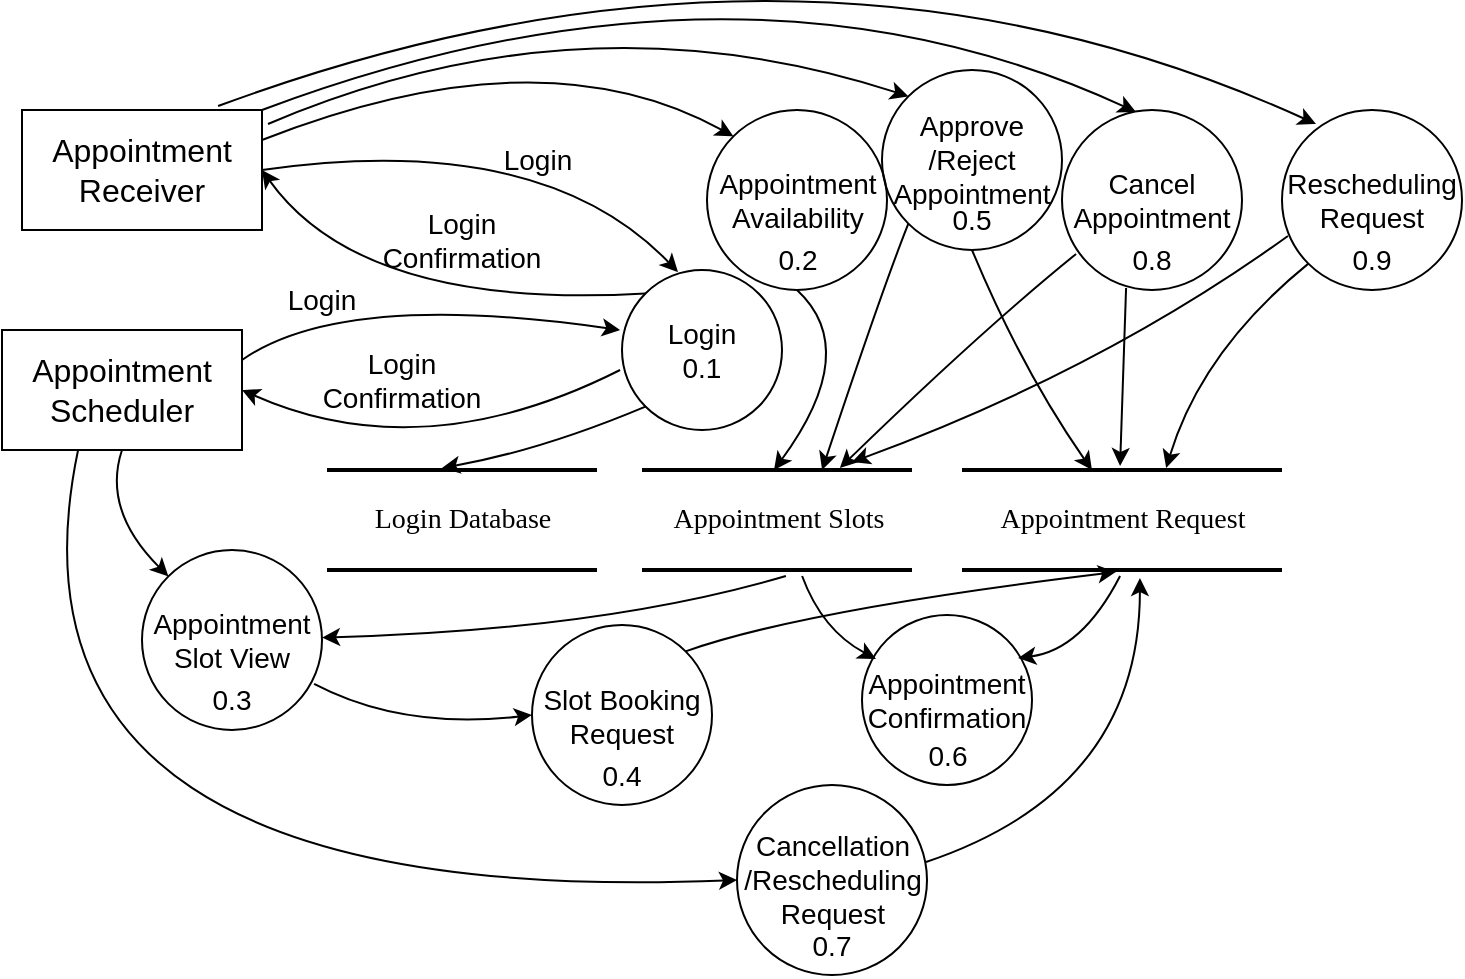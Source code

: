 <mxfile version="20.5.3" type="github">
  <diagram name="Page-1" id="b520641d-4fe3-3701-9064-5fc419738815">
    <mxGraphModel dx="1038" dy="564" grid="1" gridSize="10" guides="1" tooltips="1" connect="1" arrows="1" fold="1" page="1" pageScale="1" pageWidth="1100" pageHeight="850" background="none" math="0" shadow="0">
      <root>
        <mxCell id="0" />
        <mxCell id="1" parent="0" />
        <mxCell id="i_WOiG4FeXk5FNqNEXf6-2" value="Appointment Scheduler" style="rounded=0;whiteSpace=wrap;html=1;fontSize=16;fillColor=none;" vertex="1" parent="1">
          <mxGeometry x="60" y="290" width="120" height="60" as="geometry" />
        </mxCell>
        <mxCell id="i_WOiG4FeXk5FNqNEXf6-3" value="" style="curved=1;endArrow=classic;html=1;rounded=0;fontSize=14;exitX=1;exitY=0.25;exitDx=0;exitDy=0;entryX=-0.012;entryY=0.375;entryDx=0;entryDy=0;entryPerimeter=0;" edge="1" parent="1" source="i_WOiG4FeXk5FNqNEXf6-2" target="i_WOiG4FeXk5FNqNEXf6-4">
          <mxGeometry width="50" height="50" relative="1" as="geometry">
            <mxPoint x="180" y="334.645" as="sourcePoint" />
            <mxPoint x="300" y="340" as="targetPoint" />
            <Array as="points">
              <mxPoint x="230" y="270" />
            </Array>
          </mxGeometry>
        </mxCell>
        <mxCell id="i_WOiG4FeXk5FNqNEXf6-4" value="&lt;div&gt;Login&lt;/div&gt;&lt;div&gt;0.1&lt;br&gt;&lt;/div&gt;" style="ellipse;whiteSpace=wrap;html=1;aspect=fixed;fillColor=none;fontSize=14;" vertex="1" parent="1">
          <mxGeometry x="370" y="260" width="80" height="80" as="geometry" />
        </mxCell>
        <mxCell id="i_WOiG4FeXk5FNqNEXf6-5" value="" style="curved=1;endArrow=classic;html=1;rounded=0;fontSize=14;exitX=-0.012;exitY=0.625;exitDx=0;exitDy=0;entryX=1;entryY=0.5;entryDx=0;entryDy=0;exitPerimeter=0;" edge="1" parent="1" source="i_WOiG4FeXk5FNqNEXf6-4" target="i_WOiG4FeXk5FNqNEXf6-2">
          <mxGeometry width="50" height="50" relative="1" as="geometry">
            <mxPoint x="300.0" y="365" as="sourcePoint" />
            <mxPoint x="170.96" y="350" as="targetPoint" />
            <Array as="points">
              <mxPoint x="270" y="360" />
            </Array>
          </mxGeometry>
        </mxCell>
        <mxCell id="i_WOiG4FeXk5FNqNEXf6-6" value="Login Database" style="html=1;rounded=0;shadow=0;comic=0;labelBackgroundColor=none;strokeWidth=2;fontFamily=Verdana;fontSize=14;align=center;shape=mxgraph.ios7ui.horLines;fillColor=none;" vertex="1" parent="1">
          <mxGeometry x="222.5" y="360" width="135" height="50" as="geometry" />
        </mxCell>
        <mxCell id="i_WOiG4FeXk5FNqNEXf6-8" value="" style="curved=1;endArrow=classic;html=1;rounded=0;fontSize=14;entryX=0.426;entryY=-0.02;entryDx=0;entryDy=0;entryPerimeter=0;exitX=0;exitY=1;exitDx=0;exitDy=0;" edge="1" parent="1" source="i_WOiG4FeXk5FNqNEXf6-4" target="i_WOiG4FeXk5FNqNEXf6-6">
          <mxGeometry width="50" height="50" relative="1" as="geometry">
            <mxPoint x="370" y="370" as="sourcePoint" />
            <mxPoint x="624.645" y="390" as="targetPoint" />
            <Array as="points">
              <mxPoint x="330" y="350" />
            </Array>
          </mxGeometry>
        </mxCell>
        <mxCell id="i_WOiG4FeXk5FNqNEXf6-9" value="" style="curved=1;endArrow=classic;html=1;rounded=0;fontSize=14;exitX=1;exitY=0.25;exitDx=0;exitDy=0;entryX=0;entryY=0;entryDx=0;entryDy=0;" edge="1" parent="1" source="i_WOiG4FeXk5FNqNEXf6-13" target="i_WOiG4FeXk5FNqNEXf6-18">
          <mxGeometry width="50" height="50" relative="1" as="geometry">
            <mxPoint x="340" y="180" as="sourcePoint" />
            <mxPoint x="330" y="130" as="targetPoint" />
            <Array as="points">
              <mxPoint x="330" y="140" />
            </Array>
          </mxGeometry>
        </mxCell>
        <mxCell id="i_WOiG4FeXk5FNqNEXf6-10" value="Login" style="text;html=1;strokeColor=none;fillColor=none;align=center;verticalAlign=middle;whiteSpace=wrap;rounded=0;fontSize=14;" vertex="1" parent="1">
          <mxGeometry x="190" y="260" width="60" height="30" as="geometry" />
        </mxCell>
        <mxCell id="i_WOiG4FeXk5FNqNEXf6-12" value="Login Confirmation" style="text;html=1;strokeColor=none;fillColor=none;align=center;verticalAlign=middle;whiteSpace=wrap;rounded=0;fontSize=14;" vertex="1" parent="1">
          <mxGeometry x="220" y="300" width="80" height="30" as="geometry" />
        </mxCell>
        <mxCell id="i_WOiG4FeXk5FNqNEXf6-13" value="Appointment Receiver" style="rounded=0;whiteSpace=wrap;html=1;fontSize=16;fillColor=none;" vertex="1" parent="1">
          <mxGeometry x="70" y="180" width="120" height="60" as="geometry" />
        </mxCell>
        <mxCell id="i_WOiG4FeXk5FNqNEXf6-14" value="" style="curved=1;endArrow=classic;html=1;rounded=0;fontSize=14;exitX=1;exitY=0.5;exitDx=0;exitDy=0;entryX=0.35;entryY=0.013;entryDx=0;entryDy=0;entryPerimeter=0;" edge="1" parent="1" source="i_WOiG4FeXk5FNqNEXf6-13" target="i_WOiG4FeXk5FNqNEXf6-4">
          <mxGeometry width="50" height="50" relative="1" as="geometry">
            <mxPoint x="170" y="235" as="sourcePoint" />
            <mxPoint x="309.04" y="240" as="targetPoint" />
            <Array as="points">
              <mxPoint x="330" y="190" />
            </Array>
          </mxGeometry>
        </mxCell>
        <mxCell id="i_WOiG4FeXk5FNqNEXf6-16" value="" style="curved=1;endArrow=classic;html=1;rounded=0;fontSize=14;exitX=0;exitY=0;exitDx=0;exitDy=0;entryX=1;entryY=0.5;entryDx=0;entryDy=0;" edge="1" parent="1" source="i_WOiG4FeXk5FNqNEXf6-4" target="i_WOiG4FeXk5FNqNEXf6-13">
          <mxGeometry width="50" height="50" relative="1" as="geometry">
            <mxPoint x="360" y="310" as="sourcePoint" />
            <mxPoint x="180" y="245" as="targetPoint" />
            <Array as="points">
              <mxPoint x="240" y="280" />
            </Array>
          </mxGeometry>
        </mxCell>
        <mxCell id="i_WOiG4FeXk5FNqNEXf6-17" value="Appointment Slots" style="html=1;rounded=0;shadow=0;comic=0;labelBackgroundColor=none;strokeWidth=2;fontFamily=Verdana;fontSize=14;align=center;shape=mxgraph.ios7ui.horLines;fillColor=none;" vertex="1" parent="1">
          <mxGeometry x="380" y="360" width="135" height="50" as="geometry" />
        </mxCell>
        <mxCell id="i_WOiG4FeXk5FNqNEXf6-18" value="&lt;div&gt;Appointment&lt;/div&gt;&lt;div&gt;Availability&lt;br&gt;&lt;/div&gt;" style="ellipse;whiteSpace=wrap;html=1;aspect=fixed;fillColor=none;fontSize=14;" vertex="1" parent="1">
          <mxGeometry x="412.5" y="180" width="90" height="90" as="geometry" />
        </mxCell>
        <mxCell id="i_WOiG4FeXk5FNqNEXf6-19" value="Login" style="text;html=1;strokeColor=none;fillColor=none;align=center;verticalAlign=middle;whiteSpace=wrap;rounded=0;fontSize=14;" vertex="1" parent="1">
          <mxGeometry x="297.5" y="190" width="60" height="30" as="geometry" />
        </mxCell>
        <mxCell id="i_WOiG4FeXk5FNqNEXf6-20" value="Login Confirmation" style="text;html=1;strokeColor=none;fillColor=none;align=center;verticalAlign=middle;whiteSpace=wrap;rounded=0;fontSize=14;" vertex="1" parent="1">
          <mxGeometry x="250" y="230" width="80" height="30" as="geometry" />
        </mxCell>
        <mxCell id="i_WOiG4FeXk5FNqNEXf6-22" value="0.2" style="text;html=1;strokeColor=none;fillColor=none;align=center;verticalAlign=middle;whiteSpace=wrap;rounded=0;fontSize=14;" vertex="1" parent="1">
          <mxGeometry x="427.5" y="240" width="60" height="30" as="geometry" />
        </mxCell>
        <mxCell id="i_WOiG4FeXk5FNqNEXf6-23" value="" style="curved=1;endArrow=classic;html=1;rounded=0;fontSize=14;exitX=0.5;exitY=1;exitDx=0;exitDy=0;entryX=0.489;entryY=0;entryDx=0;entryDy=0;entryPerimeter=0;" edge="1" parent="1" source="i_WOiG4FeXk5FNqNEXf6-18" target="i_WOiG4FeXk5FNqNEXf6-17">
          <mxGeometry width="50" height="50" relative="1" as="geometry">
            <mxPoint x="560" y="270" as="sourcePoint" />
            <mxPoint x="748" y="341.04" as="targetPoint" />
            <Array as="points">
              <mxPoint x="490" y="300" />
            </Array>
          </mxGeometry>
        </mxCell>
        <mxCell id="i_WOiG4FeXk5FNqNEXf6-24" value="&lt;div&gt;Appointment&lt;/div&gt;&lt;div&gt;Slot View&lt;br&gt;&lt;/div&gt;" style="ellipse;whiteSpace=wrap;html=1;aspect=fixed;fillColor=none;fontSize=14;" vertex="1" parent="1">
          <mxGeometry x="130" y="400" width="90" height="90" as="geometry" />
        </mxCell>
        <mxCell id="i_WOiG4FeXk5FNqNEXf6-25" value="0.3" style="text;html=1;strokeColor=none;fillColor=none;align=center;verticalAlign=middle;whiteSpace=wrap;rounded=0;fontSize=14;" vertex="1" parent="1">
          <mxGeometry x="145" y="460" width="60" height="30" as="geometry" />
        </mxCell>
        <mxCell id="i_WOiG4FeXk5FNqNEXf6-26" value="" style="curved=1;endArrow=classic;html=1;rounded=0;fontSize=14;exitX=0.5;exitY=1;exitDx=0;exitDy=0;entryX=0;entryY=0;entryDx=0;entryDy=0;" edge="1" parent="1" source="i_WOiG4FeXk5FNqNEXf6-2" target="i_WOiG4FeXk5FNqNEXf6-24">
          <mxGeometry width="50" height="50" relative="1" as="geometry">
            <mxPoint x="65.36" y="474.645" as="sourcePoint" />
            <mxPoint x="250.005" y="440" as="targetPoint" />
            <Array as="points">
              <mxPoint x="110" y="380" />
            </Array>
          </mxGeometry>
        </mxCell>
        <mxCell id="i_WOiG4FeXk5FNqNEXf6-27" value="" style="curved=1;endArrow=classic;html=1;rounded=0;fontSize=14;exitX=0.533;exitY=1.06;exitDx=0;exitDy=0;exitPerimeter=0;" edge="1" parent="1" source="i_WOiG4FeXk5FNqNEXf6-17" target="i_WOiG4FeXk5FNqNEXf6-24">
          <mxGeometry width="50" height="50" relative="1" as="geometry">
            <mxPoint x="451.716" y="591.716" as="sourcePoint" />
            <mxPoint x="280" y="510" as="targetPoint" />
            <Array as="points">
              <mxPoint x="360" y="440" />
            </Array>
          </mxGeometry>
        </mxCell>
        <mxCell id="i_WOiG4FeXk5FNqNEXf6-28" value="&lt;div&gt;Slot Booking Request&lt;br&gt;&lt;/div&gt;" style="ellipse;whiteSpace=wrap;html=1;aspect=fixed;fillColor=none;fontSize=14;" vertex="1" parent="1">
          <mxGeometry x="325" y="437.5" width="90" height="90" as="geometry" />
        </mxCell>
        <mxCell id="i_WOiG4FeXk5FNqNEXf6-29" value="" style="curved=1;endArrow=classic;html=1;rounded=0;fontSize=14;exitX=0.956;exitY=0.744;exitDx=0;exitDy=0;entryX=0;entryY=0.5;entryDx=0;entryDy=0;exitPerimeter=0;" edge="1" parent="1" source="i_WOiG4FeXk5FNqNEXf6-24" target="i_WOiG4FeXk5FNqNEXf6-28">
          <mxGeometry width="50" height="50" relative="1" as="geometry">
            <mxPoint x="280" y="490" as="sourcePoint" />
            <mxPoint x="291.98" y="567" as="targetPoint" />
            <Array as="points">
              <mxPoint x="260" y="490" />
            </Array>
          </mxGeometry>
        </mxCell>
        <mxCell id="i_WOiG4FeXk5FNqNEXf6-30" value="Appointment Request" style="html=1;rounded=0;shadow=0;comic=0;labelBackgroundColor=none;strokeWidth=2;fontFamily=Verdana;fontSize=14;align=center;shape=mxgraph.ios7ui.horLines;fillColor=none;" vertex="1" parent="1">
          <mxGeometry x="540" y="360" width="160" height="50" as="geometry" />
        </mxCell>
        <mxCell id="i_WOiG4FeXk5FNqNEXf6-31" value="" style="curved=1;endArrow=classic;html=1;rounded=0;fontSize=14;exitX=1;exitY=0;exitDx=0;exitDy=0;entryX=0.481;entryY=1.02;entryDx=0;entryDy=0;entryPerimeter=0;" edge="1" parent="1" source="i_WOiG4FeXk5FNqNEXf6-28" target="i_WOiG4FeXk5FNqNEXf6-30">
          <mxGeometry width="50" height="50" relative="1" as="geometry">
            <mxPoint x="456" y="476.96" as="sourcePoint" />
            <mxPoint x="549.96" y="505" as="targetPoint" />
            <Array as="points">
              <mxPoint x="460" y="430" />
            </Array>
          </mxGeometry>
        </mxCell>
        <mxCell id="i_WOiG4FeXk5FNqNEXf6-32" value="0.4" style="text;html=1;strokeColor=none;fillColor=none;align=center;verticalAlign=middle;whiteSpace=wrap;rounded=0;fontSize=14;" vertex="1" parent="1">
          <mxGeometry x="340" y="497.5" width="60" height="30" as="geometry" />
        </mxCell>
        <mxCell id="i_WOiG4FeXk5FNqNEXf6-33" value="&lt;div&gt;Approve&lt;/div&gt;&lt;div&gt;/Reject&lt;br&gt;&lt;/div&gt;&lt;div&gt;Appointment&lt;/div&gt;" style="ellipse;whiteSpace=wrap;html=1;aspect=fixed;fillColor=none;fontSize=14;" vertex="1" parent="1">
          <mxGeometry x="500" y="160" width="90" height="90" as="geometry" />
        </mxCell>
        <mxCell id="i_WOiG4FeXk5FNqNEXf6-34" value="" style="curved=1;endArrow=classic;html=1;rounded=0;fontSize=14;exitX=1.025;exitY=0.117;exitDx=0;exitDy=0;entryX=0;entryY=0;entryDx=0;entryDy=0;exitPerimeter=0;" edge="1" parent="1" source="i_WOiG4FeXk5FNqNEXf6-13" target="i_WOiG4FeXk5FNqNEXf6-33">
          <mxGeometry width="50" height="50" relative="1" as="geometry">
            <mxPoint x="191.82" y="165" as="sourcePoint" />
            <mxPoint x="680" y="120" as="targetPoint" />
            <Array as="points">
              <mxPoint x="350" y="120" />
            </Array>
          </mxGeometry>
        </mxCell>
        <mxCell id="i_WOiG4FeXk5FNqNEXf6-35" value="0.5" style="text;html=1;strokeColor=none;fillColor=none;align=center;verticalAlign=middle;whiteSpace=wrap;rounded=0;fontSize=14;" vertex="1" parent="1">
          <mxGeometry x="515" y="220" width="60" height="30" as="geometry" />
        </mxCell>
        <mxCell id="i_WOiG4FeXk5FNqNEXf6-36" value="" style="curved=1;endArrow=classic;html=1;rounded=0;fontSize=14;exitX=0.5;exitY=1;exitDx=0;exitDy=0;entryX=0.406;entryY=0;entryDx=0;entryDy=0;entryPerimeter=0;" edge="1" parent="1" source="i_WOiG4FeXk5FNqNEXf6-33" target="i_WOiG4FeXk5FNqNEXf6-30">
          <mxGeometry width="50" height="50" relative="1" as="geometry">
            <mxPoint x="598.98" y="250" as="sourcePoint" />
            <mxPoint x="569.995" y="355" as="targetPoint" />
            <Array as="points">
              <mxPoint x="570" y="310" />
            </Array>
          </mxGeometry>
        </mxCell>
        <mxCell id="i_WOiG4FeXk5FNqNEXf6-37" value="" style="curved=1;endArrow=classic;html=1;rounded=0;fontSize=14;exitX=0;exitY=1;exitDx=0;exitDy=0;entryX=0.667;entryY=0;entryDx=0;entryDy=0;entryPerimeter=0;" edge="1" parent="1" source="i_WOiG4FeXk5FNqNEXf6-33" target="i_WOiG4FeXk5FNqNEXf6-17">
          <mxGeometry width="50" height="50" relative="1" as="geometry">
            <mxPoint x="538" y="240" as="sourcePoint" />
            <mxPoint x="567.96" y="345" as="targetPoint" />
            <Array as="points">
              <mxPoint x="500" y="270" />
            </Array>
          </mxGeometry>
        </mxCell>
        <mxCell id="i_WOiG4FeXk5FNqNEXf6-38" value="&lt;div&gt;Appointment&lt;/div&gt;&lt;div&gt;Confirmation&lt;br&gt;&lt;/div&gt;" style="ellipse;whiteSpace=wrap;html=1;aspect=fixed;fillColor=none;fontSize=14;" vertex="1" parent="1">
          <mxGeometry x="490" y="432.5" width="85" height="85" as="geometry" />
        </mxCell>
        <mxCell id="i_WOiG4FeXk5FNqNEXf6-39" value="" style="curved=1;endArrow=classic;html=1;rounded=0;fontSize=14;entryX=0.918;entryY=0.253;entryDx=0;entryDy=0;exitX=0.494;exitY=1.06;exitDx=0;exitDy=0;exitPerimeter=0;entryPerimeter=0;" edge="1" parent="1" source="i_WOiG4FeXk5FNqNEXf6-30" target="i_WOiG4FeXk5FNqNEXf6-38">
          <mxGeometry width="50" height="50" relative="1" as="geometry">
            <mxPoint x="699.996" y="429.644" as="sourcePoint" />
            <mxPoint x="598.29" y="460.36" as="targetPoint" />
            <Array as="points">
              <mxPoint x="600" y="450" />
            </Array>
          </mxGeometry>
        </mxCell>
        <mxCell id="i_WOiG4FeXk5FNqNEXf6-40" value="" style="curved=1;endArrow=classic;html=1;rounded=0;fontSize=14;entryX=0.082;entryY=0.259;entryDx=0;entryDy=0;exitX=0.593;exitY=1.06;exitDx=0;exitDy=0;exitPerimeter=0;entryPerimeter=0;" edge="1" parent="1" source="i_WOiG4FeXk5FNqNEXf6-17" target="i_WOiG4FeXk5FNqNEXf6-38">
          <mxGeometry width="50" height="50" relative="1" as="geometry">
            <mxPoint x="515" y="442.55" as="sourcePoint" />
            <mxPoint x="452.512" y="489.998" as="targetPoint" />
            <Array as="points">
              <mxPoint x="470" y="440" />
            </Array>
          </mxGeometry>
        </mxCell>
        <mxCell id="i_WOiG4FeXk5FNqNEXf6-41" value="0.6" style="text;html=1;strokeColor=none;fillColor=none;align=center;verticalAlign=middle;whiteSpace=wrap;rounded=0;fontSize=14;" vertex="1" parent="1">
          <mxGeometry x="502.5" y="487.5" width="60" height="30" as="geometry" />
        </mxCell>
        <mxCell id="i_WOiG4FeXk5FNqNEXf6-42" value="&lt;div&gt;Cancel&lt;br&gt;&lt;/div&gt;&lt;div&gt;Appointment&lt;/div&gt;" style="ellipse;whiteSpace=wrap;html=1;aspect=fixed;fillColor=none;fontSize=14;" vertex="1" parent="1">
          <mxGeometry x="590" y="180" width="90" height="90" as="geometry" />
        </mxCell>
        <mxCell id="i_WOiG4FeXk5FNqNEXf6-43" value="0.7" style="text;html=1;strokeColor=none;fillColor=none;align=center;verticalAlign=middle;whiteSpace=wrap;rounded=0;fontSize=14;" vertex="1" parent="1">
          <mxGeometry x="445" y="582.5" width="60" height="30" as="geometry" />
        </mxCell>
        <mxCell id="i_WOiG4FeXk5FNqNEXf6-44" value="" style="curved=1;endArrow=classic;html=1;rounded=0;fontSize=14;entryX=0.733;entryY=-0.02;entryDx=0;entryDy=0;entryPerimeter=0;exitX=0.078;exitY=0.8;exitDx=0;exitDy=0;exitPerimeter=0;" edge="1" parent="1" source="i_WOiG4FeXk5FNqNEXf6-42" target="i_WOiG4FeXk5FNqNEXf6-17">
          <mxGeometry width="50" height="50" relative="1" as="geometry">
            <mxPoint x="640" y="240" as="sourcePoint" />
            <mxPoint x="581.865" y="358.18" as="targetPoint" />
            <Array as="points">
              <mxPoint x="550" y="290" />
            </Array>
          </mxGeometry>
        </mxCell>
        <mxCell id="i_WOiG4FeXk5FNqNEXf6-45" value="" style="curved=1;endArrow=classic;html=1;rounded=0;fontSize=14;entryX=0.494;entryY=-0.04;entryDx=0;entryDy=0;entryPerimeter=0;exitX=0.356;exitY=0.989;exitDx=0;exitDy=0;exitPerimeter=0;" edge="1" parent="1" source="i_WOiG4FeXk5FNqNEXf6-42" target="i_WOiG4FeXk5FNqNEXf6-30">
          <mxGeometry width="50" height="50" relative="1" as="geometry">
            <mxPoint x="821.05" y="275.5" as="sourcePoint" />
            <mxPoint x="620.005" y="354.5" as="targetPoint" />
            <Array as="points" />
          </mxGeometry>
        </mxCell>
        <mxCell id="i_WOiG4FeXk5FNqNEXf6-46" value="&lt;div&gt;Rescheduling&lt;br&gt;&lt;/div&gt;&lt;div&gt;Request&lt;br&gt;&lt;/div&gt;" style="ellipse;whiteSpace=wrap;html=1;aspect=fixed;fillColor=none;fontSize=14;" vertex="1" parent="1">
          <mxGeometry x="700" y="180" width="90" height="90" as="geometry" />
        </mxCell>
        <mxCell id="i_WOiG4FeXk5FNqNEXf6-48" value="&lt;div&gt;Cancellation&lt;/div&gt;&lt;div&gt;/Rescheduling Request&lt;/div&gt;" style="ellipse;whiteSpace=wrap;html=1;aspect=fixed;fillColor=none;fontSize=14;" vertex="1" parent="1">
          <mxGeometry x="427.5" y="517.5" width="95" height="95" as="geometry" />
        </mxCell>
        <mxCell id="i_WOiG4FeXk5FNqNEXf6-50" value="" style="curved=1;endArrow=classic;html=1;rounded=0;fontSize=14;exitX=0.317;exitY=1;exitDx=0;exitDy=0;entryX=0;entryY=0.5;entryDx=0;entryDy=0;exitPerimeter=0;" edge="1" parent="1" source="i_WOiG4FeXk5FNqNEXf6-2" target="i_WOiG4FeXk5FNqNEXf6-48">
          <mxGeometry width="50" height="50" relative="1" as="geometry">
            <mxPoint x="90" y="360.5" as="sourcePoint" />
            <mxPoint x="101.98" y="437.5" as="targetPoint" />
            <Array as="points">
              <mxPoint x="50" y="580" />
            </Array>
          </mxGeometry>
        </mxCell>
        <mxCell id="i_WOiG4FeXk5FNqNEXf6-51" value="" style="curved=1;endArrow=classic;html=1;rounded=0;fontSize=14;exitX=0.995;exitY=0.405;exitDx=0;exitDy=0;entryX=0.556;entryY=1.08;entryDx=0;entryDy=0;exitPerimeter=0;entryPerimeter=0;" edge="1" parent="1" source="i_WOiG4FeXk5FNqNEXf6-48" target="i_WOiG4FeXk5FNqNEXf6-30">
          <mxGeometry width="50" height="50" relative="1" as="geometry">
            <mxPoint x="590" y="527.5" as="sourcePoint" />
            <mxPoint x="698.96" y="543.04" as="targetPoint" />
            <Array as="points">
              <mxPoint x="629" y="520" />
            </Array>
          </mxGeometry>
        </mxCell>
        <mxCell id="i_WOiG4FeXk5FNqNEXf6-52" value="0.8" style="text;html=1;strokeColor=none;fillColor=none;align=center;verticalAlign=middle;whiteSpace=wrap;rounded=0;fontSize=14;" vertex="1" parent="1">
          <mxGeometry x="605" y="240" width="60" height="30" as="geometry" />
        </mxCell>
        <mxCell id="i_WOiG4FeXk5FNqNEXf6-53" value="" style="curved=1;endArrow=classic;html=1;rounded=0;fontSize=14;entryX=0.638;entryY=-0.02;entryDx=0;entryDy=0;entryPerimeter=0;exitX=0;exitY=1;exitDx=0;exitDy=0;" edge="1" parent="1" source="i_WOiG4FeXk5FNqNEXf6-46" target="i_WOiG4FeXk5FNqNEXf6-30">
          <mxGeometry width="50" height="50" relative="1" as="geometry">
            <mxPoint x="790" y="310" as="sourcePoint" />
            <mxPoint x="740" y="400" as="targetPoint" />
            <Array as="points">
              <mxPoint x="660" y="300" />
            </Array>
          </mxGeometry>
        </mxCell>
        <mxCell id="i_WOiG4FeXk5FNqNEXf6-54" value="" style="curved=1;endArrow=classic;html=1;rounded=0;fontSize=14;entryX=0.778;entryY=-0.08;entryDx=0;entryDy=0;entryPerimeter=0;exitX=0.033;exitY=0.7;exitDx=0;exitDy=0;exitPerimeter=0;" edge="1" parent="1" source="i_WOiG4FeXk5FNqNEXf6-46" target="i_WOiG4FeXk5FNqNEXf6-17">
          <mxGeometry width="50" height="50" relative="1" as="geometry">
            <mxPoint x="730.57" y="270" as="sourcePoint" />
            <mxPoint x="562.505" y="387" as="targetPoint" />
            <Array as="points">
              <mxPoint x="610" y="310" />
            </Array>
          </mxGeometry>
        </mxCell>
        <mxCell id="i_WOiG4FeXk5FNqNEXf6-55" value="" style="curved=1;endArrow=classic;html=1;rounded=0;fontSize=14;exitX=1;exitY=0;exitDx=0;exitDy=0;entryX=0.411;entryY=0.011;entryDx=0;entryDy=0;entryPerimeter=0;" edge="1" parent="1" source="i_WOiG4FeXk5FNqNEXf6-13" target="i_WOiG4FeXk5FNqNEXf6-42">
          <mxGeometry width="50" height="50" relative="1" as="geometry">
            <mxPoint x="260" y="30" as="sourcePoint" />
            <mxPoint x="620" y="160" as="targetPoint" />
            <Array as="points">
              <mxPoint x="430" y="90" />
            </Array>
          </mxGeometry>
        </mxCell>
        <mxCell id="i_WOiG4FeXk5FNqNEXf6-59" value="" style="curved=1;endArrow=classic;html=1;rounded=0;fontSize=14;exitX=0.817;exitY=-0.033;exitDx=0;exitDy=0;exitPerimeter=0;entryX=0.189;entryY=0.078;entryDx=0;entryDy=0;entryPerimeter=0;" edge="1" parent="1" source="i_WOiG4FeXk5FNqNEXf6-13" target="i_WOiG4FeXk5FNqNEXf6-46">
          <mxGeometry width="50" height="50" relative="1" as="geometry">
            <mxPoint x="168.01" y="160" as="sourcePoint" />
            <mxPoint x="720" y="170" as="targetPoint" />
            <Array as="points">
              <mxPoint x="460" y="70" />
            </Array>
          </mxGeometry>
        </mxCell>
        <mxCell id="i_WOiG4FeXk5FNqNEXf6-60" value="0.9" style="text;html=1;strokeColor=none;fillColor=none;align=center;verticalAlign=middle;whiteSpace=wrap;rounded=0;fontSize=14;" vertex="1" parent="1">
          <mxGeometry x="715" y="240" width="60" height="30" as="geometry" />
        </mxCell>
      </root>
    </mxGraphModel>
  </diagram>
</mxfile>
